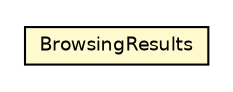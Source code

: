 #!/usr/local/bin/dot
#
# Class diagram 
# Generated by UmlGraph version 4.6 (http://www.spinellis.gr/sw/umlgraph)
#

digraph G {
	edge [fontname="Helvetica",fontsize=10,labelfontname="Helvetica",labelfontsize=10];
	node [fontname="Helvetica",fontsize=10,shape=plaintext];
	// org.apache.maven.archiva.database.browsing.BrowsingResults
	c88233 [label=<<table border="0" cellborder="1" cellspacing="0" cellpadding="2" port="p" bgcolor="lemonChiffon" href="./BrowsingResults.html">
		<tr><td><table border="0" cellspacing="0" cellpadding="1">
			<tr><td> BrowsingResults </td></tr>
		</table></td></tr>
		</table>>, fontname="Helvetica", fontcolor="black", fontsize=9.0];
}

